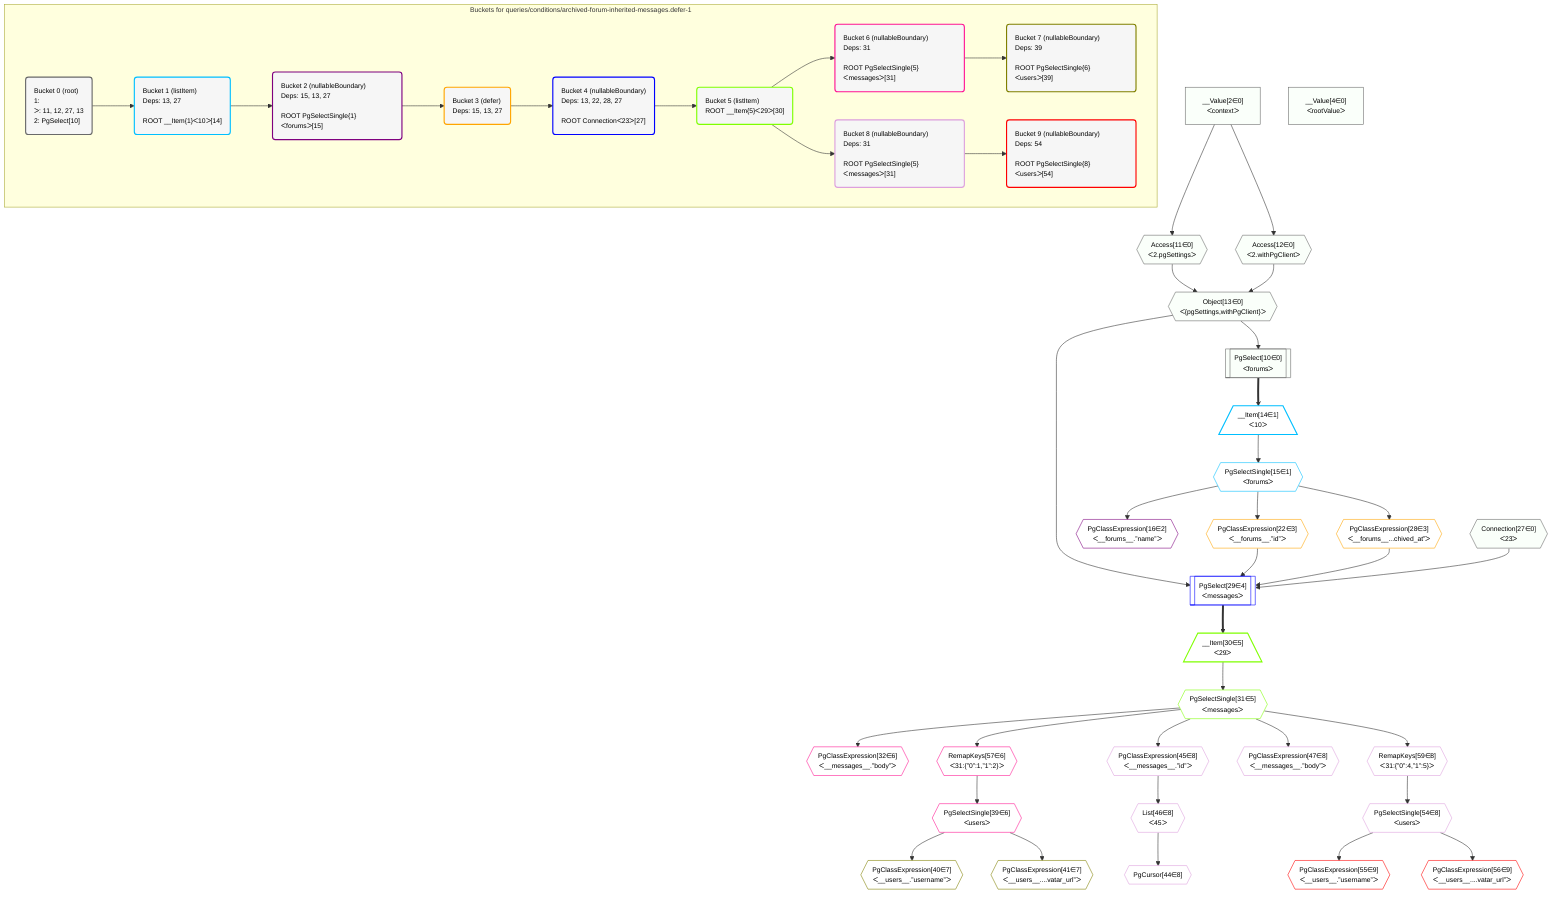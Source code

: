 %%{init: {'themeVariables': { 'fontSize': '12px'}}}%%
graph TD
    classDef path fill:#eee,stroke:#000,color:#000
    classDef plan fill:#fff,stroke-width:1px,color:#000
    classDef itemplan fill:#fff,stroke-width:2px,color:#000
    classDef unbatchedplan fill:#dff,stroke-width:1px,color:#000
    classDef sideeffectplan fill:#fcc,stroke-width:2px,color:#000
    classDef bucket fill:#f6f6f6,color:#000,stroke-width:2px,text-align:left


    %% plan dependencies
    Object13{{"Object[13∈0]<br />ᐸ{pgSettings,withPgClient}ᐳ"}}:::plan
    Access11{{"Access[11∈0]<br />ᐸ2.pgSettingsᐳ"}}:::plan
    Access12{{"Access[12∈0]<br />ᐸ2.withPgClientᐳ"}}:::plan
    Access11 & Access12 --> Object13
    PgSelect10[["PgSelect[10∈0]<br />ᐸforumsᐳ"]]:::plan
    Object13 --> PgSelect10
    __Value2["__Value[2∈0]<br />ᐸcontextᐳ"]:::plan
    __Value2 --> Access11
    __Value2 --> Access12
    __Value4["__Value[4∈0]<br />ᐸrootValueᐳ"]:::plan
    Connection27{{"Connection[27∈0]<br />ᐸ23ᐳ"}}:::plan
    __Item14[/"__Item[14∈1]<br />ᐸ10ᐳ"\]:::itemplan
    PgSelect10 ==> __Item14
    PgSelectSingle15{{"PgSelectSingle[15∈1]<br />ᐸforumsᐳ"}}:::plan
    __Item14 --> PgSelectSingle15
    PgClassExpression16{{"PgClassExpression[16∈2]<br />ᐸ__forums__.”name”ᐳ"}}:::plan
    PgSelectSingle15 --> PgClassExpression16
    PgClassExpression22{{"PgClassExpression[22∈3]<br />ᐸ__forums__.”id”ᐳ"}}:::plan
    PgSelectSingle15 --> PgClassExpression22
    PgClassExpression28{{"PgClassExpression[28∈3]<br />ᐸ__forums__...chived_at”ᐳ"}}:::plan
    PgSelectSingle15 --> PgClassExpression28
    PgSelect29[["PgSelect[29∈4]<br />ᐸmessagesᐳ"]]:::plan
    Object13 & PgClassExpression22 & PgClassExpression28 & Connection27 --> PgSelect29
    __Item30[/"__Item[30∈5]<br />ᐸ29ᐳ"\]:::itemplan
    PgSelect29 ==> __Item30
    PgSelectSingle31{{"PgSelectSingle[31∈5]<br />ᐸmessagesᐳ"}}:::plan
    __Item30 --> PgSelectSingle31
    PgClassExpression32{{"PgClassExpression[32∈6]<br />ᐸ__messages__.”body”ᐳ"}}:::plan
    PgSelectSingle31 --> PgClassExpression32
    PgSelectSingle39{{"PgSelectSingle[39∈6]<br />ᐸusersᐳ"}}:::plan
    RemapKeys57{{"RemapKeys[57∈6]<br />ᐸ31:{”0”:1,”1”:2}ᐳ"}}:::plan
    RemapKeys57 --> PgSelectSingle39
    PgSelectSingle31 --> RemapKeys57
    PgClassExpression40{{"PgClassExpression[40∈7]<br />ᐸ__users__.”username”ᐳ"}}:::plan
    PgSelectSingle39 --> PgClassExpression40
    PgClassExpression41{{"PgClassExpression[41∈7]<br />ᐸ__users__....vatar_url”ᐳ"}}:::plan
    PgSelectSingle39 --> PgClassExpression41
    PgCursor44{{"PgCursor[44∈8]"}}:::plan
    List46{{"List[46∈8]<br />ᐸ45ᐳ"}}:::plan
    List46 --> PgCursor44
    PgClassExpression45{{"PgClassExpression[45∈8]<br />ᐸ__messages__.”id”ᐳ"}}:::plan
    PgSelectSingle31 --> PgClassExpression45
    PgClassExpression45 --> List46
    PgClassExpression47{{"PgClassExpression[47∈8]<br />ᐸ__messages__.”body”ᐳ"}}:::plan
    PgSelectSingle31 --> PgClassExpression47
    PgSelectSingle54{{"PgSelectSingle[54∈8]<br />ᐸusersᐳ"}}:::plan
    RemapKeys59{{"RemapKeys[59∈8]<br />ᐸ31:{”0”:4,”1”:5}ᐳ"}}:::plan
    RemapKeys59 --> PgSelectSingle54
    PgSelectSingle31 --> RemapKeys59
    PgClassExpression55{{"PgClassExpression[55∈9]<br />ᐸ__users__.”username”ᐳ"}}:::plan
    PgSelectSingle54 --> PgClassExpression55
    PgClassExpression56{{"PgClassExpression[56∈9]<br />ᐸ__users__....vatar_url”ᐳ"}}:::plan
    PgSelectSingle54 --> PgClassExpression56

    %% define steps

    subgraph "Buckets for queries/conditions/archived-forum-inherited-messages.defer-1"
    Bucket0("Bucket 0 (root)<br />1: <br />ᐳ: 11, 12, 27, 13<br />2: PgSelect[10]"):::bucket
    classDef bucket0 stroke:#696969
    class Bucket0,__Value2,__Value4,PgSelect10,Access11,Access12,Object13,Connection27 bucket0
    Bucket1("Bucket 1 (listItem)<br />Deps: 13, 27<br /><br />ROOT __Item{1}ᐸ10ᐳ[14]"):::bucket
    classDef bucket1 stroke:#00bfff
    class Bucket1,__Item14,PgSelectSingle15 bucket1
    Bucket2("Bucket 2 (nullableBoundary)<br />Deps: 15, 13, 27<br /><br />ROOT PgSelectSingle{1}ᐸforumsᐳ[15]"):::bucket
    classDef bucket2 stroke:#7f007f
    class Bucket2,PgClassExpression16 bucket2
    Bucket3("Bucket 3 (defer)<br />Deps: 15, 13, 27"):::bucket
    classDef bucket3 stroke:#ffa500
    class Bucket3,PgClassExpression22,PgClassExpression28 bucket3
    Bucket4("Bucket 4 (nullableBoundary)<br />Deps: 13, 22, 28, 27<br /><br />ROOT Connectionᐸ23ᐳ[27]"):::bucket
    classDef bucket4 stroke:#0000ff
    class Bucket4,PgSelect29 bucket4
    Bucket5("Bucket 5 (listItem)<br />ROOT __Item{5}ᐸ29ᐳ[30]"):::bucket
    classDef bucket5 stroke:#7fff00
    class Bucket5,__Item30,PgSelectSingle31 bucket5
    Bucket6("Bucket 6 (nullableBoundary)<br />Deps: 31<br /><br />ROOT PgSelectSingle{5}ᐸmessagesᐳ[31]"):::bucket
    classDef bucket6 stroke:#ff1493
    class Bucket6,PgClassExpression32,PgSelectSingle39,RemapKeys57 bucket6
    Bucket7("Bucket 7 (nullableBoundary)<br />Deps: 39<br /><br />ROOT PgSelectSingle{6}ᐸusersᐳ[39]"):::bucket
    classDef bucket7 stroke:#808000
    class Bucket7,PgClassExpression40,PgClassExpression41 bucket7
    Bucket8("Bucket 8 (nullableBoundary)<br />Deps: 31<br /><br />ROOT PgSelectSingle{5}ᐸmessagesᐳ[31]"):::bucket
    classDef bucket8 stroke:#dda0dd
    class Bucket8,PgCursor44,PgClassExpression45,List46,PgClassExpression47,PgSelectSingle54,RemapKeys59 bucket8
    Bucket9("Bucket 9 (nullableBoundary)<br />Deps: 54<br /><br />ROOT PgSelectSingle{8}ᐸusersᐳ[54]"):::bucket
    classDef bucket9 stroke:#ff0000
    class Bucket9,PgClassExpression55,PgClassExpression56 bucket9
    Bucket0 --> Bucket1
    Bucket1 --> Bucket2
    Bucket2 --> Bucket3
    Bucket3 --> Bucket4
    Bucket4 --> Bucket5
    Bucket5 --> Bucket6 & Bucket8
    Bucket6 --> Bucket7
    Bucket8 --> Bucket9
    classDef unary fill:#fafffa,borderWidth:8px
    class Object13,PgSelect10,Access11,Access12,__Value2,__Value4,Connection27 unary
    end